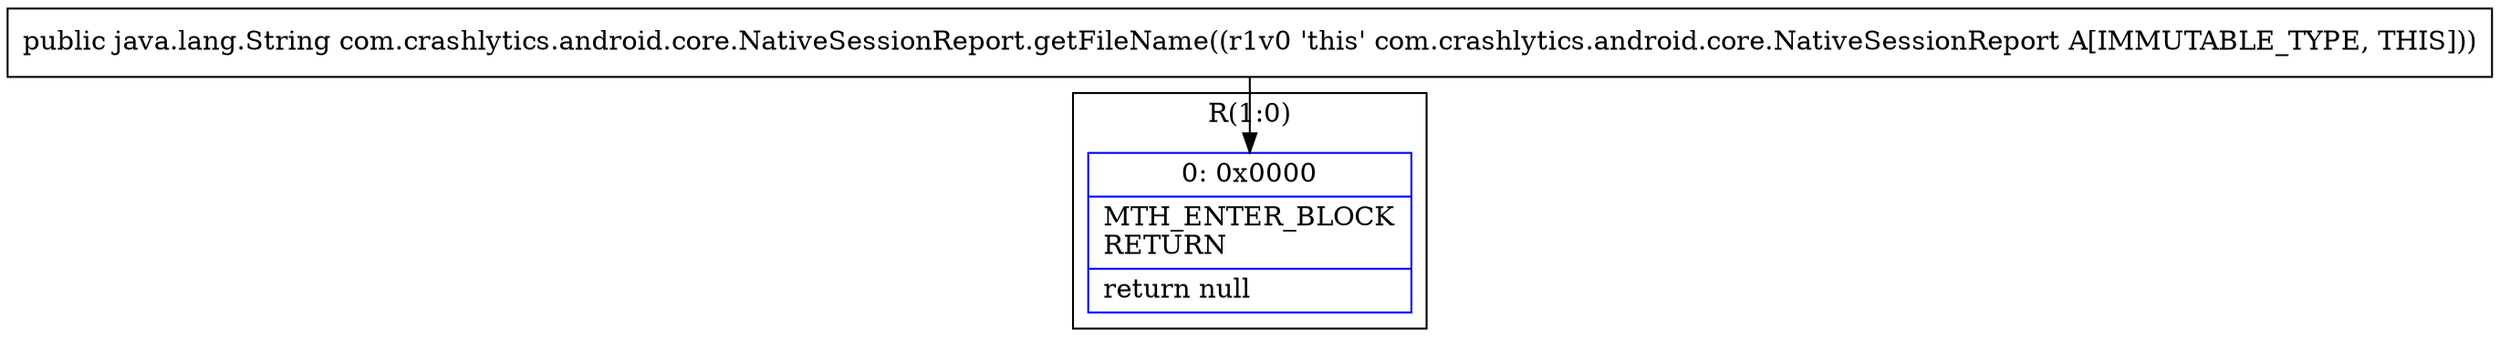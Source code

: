 digraph "CFG forcom.crashlytics.android.core.NativeSessionReport.getFileName()Ljava\/lang\/String;" {
subgraph cluster_Region_1022183156 {
label = "R(1:0)";
node [shape=record,color=blue];
Node_0 [shape=record,label="{0\:\ 0x0000|MTH_ENTER_BLOCK\lRETURN\l|return null\l}"];
}
MethodNode[shape=record,label="{public java.lang.String com.crashlytics.android.core.NativeSessionReport.getFileName((r1v0 'this' com.crashlytics.android.core.NativeSessionReport A[IMMUTABLE_TYPE, THIS])) }"];
MethodNode -> Node_0;
}

